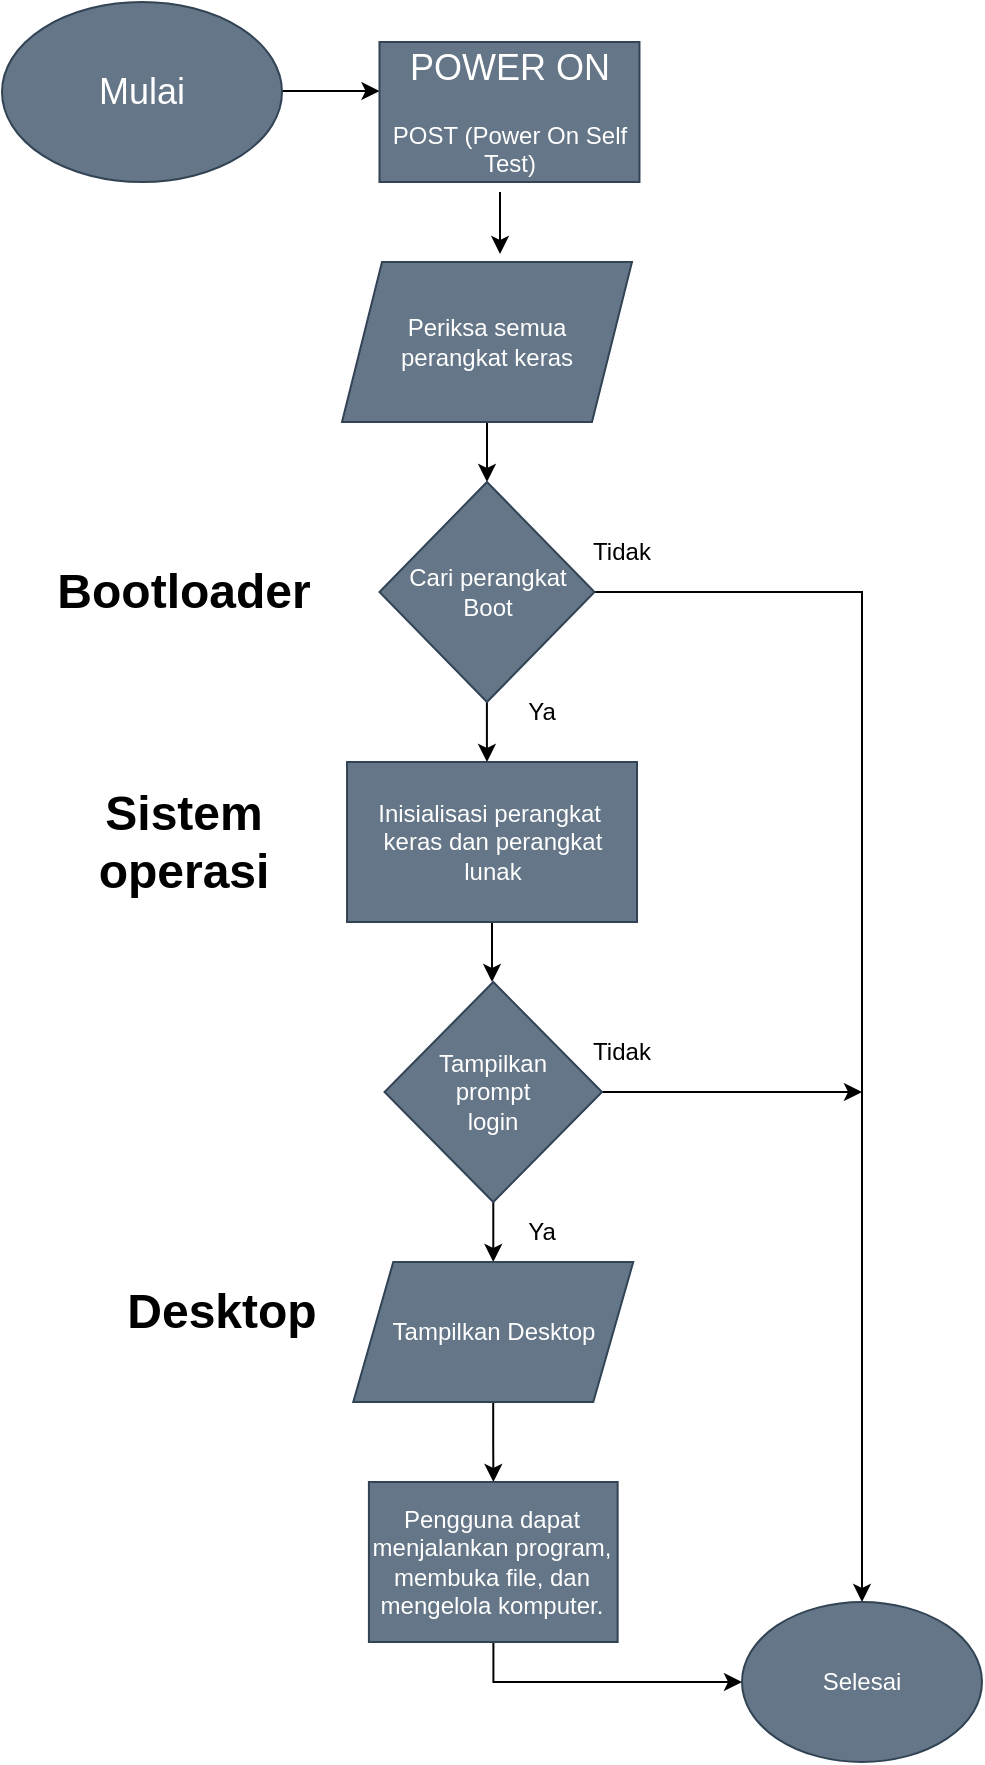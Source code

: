<mxfile version="23.1.8" type="github">
  <diagram name="Halaman-1" id="z07J5baDnEYeyHc21Ukh">
    <mxGraphModel dx="1173" dy="568" grid="1" gridSize="10" guides="1" tooltips="1" connect="1" arrows="1" fold="1" page="1" pageScale="1" pageWidth="827" pageHeight="1169" math="0" shadow="0">
      <root>
        <mxCell id="0" />
        <mxCell id="1" parent="0" />
        <mxCell id="0-bJSz4LQNOg2kQ7naPu-22" style="edgeStyle=orthogonalEdgeStyle;rounded=0;orthogonalLoop=1;jettySize=auto;html=1;entryX=0;entryY=0.5;entryDx=0;entryDy=0;" edge="1" parent="1">
          <mxGeometry relative="1" as="geometry">
            <mxPoint x="145.74" y="64.5" as="sourcePoint" />
            <mxPoint x="198.74" y="64.5" as="targetPoint" />
          </mxGeometry>
        </mxCell>
        <mxCell id="0-bJSz4LQNOg2kQ7naPu-23" style="edgeStyle=orthogonalEdgeStyle;rounded=0;orthogonalLoop=1;jettySize=auto;html=1;" edge="1" parent="1" source="0-bJSz4LQNOg2kQ7naPu-24">
          <mxGeometry relative="1" as="geometry">
            <mxPoint x="252.495" y="260" as="targetPoint" />
          </mxGeometry>
        </mxCell>
        <mxCell id="0-bJSz4LQNOg2kQ7naPu-24" value="Periksa semua&lt;br&gt;perangkat keras" style="shape=parallelogram;perimeter=parallelogramPerimeter;whiteSpace=wrap;html=1;fixedSize=1;fillColor=#647687;fontColor=#ffffff;strokeColor=#314354;" vertex="1" parent="1">
          <mxGeometry x="180" y="150" width="144.99" height="80" as="geometry" />
        </mxCell>
        <mxCell id="0-bJSz4LQNOg2kQ7naPu-25" style="edgeStyle=orthogonalEdgeStyle;rounded=0;orthogonalLoop=1;jettySize=auto;html=1;" edge="1" parent="1" source="0-bJSz4LQNOg2kQ7naPu-27">
          <mxGeometry relative="1" as="geometry">
            <mxPoint x="252.495" y="400" as="targetPoint" />
          </mxGeometry>
        </mxCell>
        <mxCell id="0-bJSz4LQNOg2kQ7naPu-26" style="edgeStyle=orthogonalEdgeStyle;rounded=0;orthogonalLoop=1;jettySize=auto;html=1;exitX=1;exitY=0.5;exitDx=0;exitDy=0;" edge="1" parent="1" source="0-bJSz4LQNOg2kQ7naPu-27" target="0-bJSz4LQNOg2kQ7naPu-41">
          <mxGeometry relative="1" as="geometry">
            <mxPoint x="410" y="315" as="targetPoint" />
          </mxGeometry>
        </mxCell>
        <mxCell id="0-bJSz4LQNOg2kQ7naPu-27" value="Cari perangkat&lt;br&gt;Boot" style="rhombus;whiteSpace=wrap;html=1;fillColor=#647687;fontColor=#ffffff;strokeColor=#314354;" vertex="1" parent="1">
          <mxGeometry x="198.74" y="260" width="107.51" height="110" as="geometry" />
        </mxCell>
        <mxCell id="0-bJSz4LQNOg2kQ7naPu-28" value="Tidak" style="text;strokeColor=none;align=center;fillColor=none;html=1;verticalAlign=middle;whiteSpace=wrap;rounded=0;" vertex="1" parent="1">
          <mxGeometry x="290" y="280" width="60" height="30" as="geometry" />
        </mxCell>
        <mxCell id="0-bJSz4LQNOg2kQ7naPu-29" value="Ya" style="text;strokeColor=none;align=center;fillColor=none;html=1;verticalAlign=middle;whiteSpace=wrap;rounded=0;" vertex="1" parent="1">
          <mxGeometry x="250" y="360" width="60" height="30" as="geometry" />
        </mxCell>
        <mxCell id="0-bJSz4LQNOg2kQ7naPu-30" style="edgeStyle=orthogonalEdgeStyle;rounded=0;orthogonalLoop=1;jettySize=auto;html=1;" edge="1" parent="1" source="0-bJSz4LQNOg2kQ7naPu-31">
          <mxGeometry relative="1" as="geometry">
            <mxPoint x="255.015" y="510" as="targetPoint" />
          </mxGeometry>
        </mxCell>
        <mxCell id="0-bJSz4LQNOg2kQ7naPu-31" value="Inisialisasi perangkat&amp;nbsp;&lt;br&gt;keras dan perangkat&lt;br&gt;lunak" style="rounded=0;whiteSpace=wrap;html=1;fillColor=#647687;fontColor=#ffffff;strokeColor=#314354;" vertex="1" parent="1">
          <mxGeometry x="182.52" y="400" width="144.99" height="80" as="geometry" />
        </mxCell>
        <mxCell id="0-bJSz4LQNOg2kQ7naPu-32" style="edgeStyle=orthogonalEdgeStyle;rounded=0;orthogonalLoop=1;jettySize=auto;html=1;" edge="1" parent="1" source="0-bJSz4LQNOg2kQ7naPu-34">
          <mxGeometry relative="1" as="geometry">
            <mxPoint x="440" y="565" as="targetPoint" />
          </mxGeometry>
        </mxCell>
        <mxCell id="0-bJSz4LQNOg2kQ7naPu-33" style="edgeStyle=orthogonalEdgeStyle;rounded=0;orthogonalLoop=1;jettySize=auto;html=1;" edge="1" parent="1" source="0-bJSz4LQNOg2kQ7naPu-34">
          <mxGeometry relative="1" as="geometry">
            <mxPoint x="255.63" y="650" as="targetPoint" />
          </mxGeometry>
        </mxCell>
        <mxCell id="0-bJSz4LQNOg2kQ7naPu-34" value="Tampilkan&lt;br&gt;prompt&lt;br&gt;login" style="rhombus;whiteSpace=wrap;html=1;fillColor=#647687;fontColor=#ffffff;strokeColor=#314354;" vertex="1" parent="1">
          <mxGeometry x="201.26" y="510" width="108.74" height="110" as="geometry" />
        </mxCell>
        <mxCell id="0-bJSz4LQNOg2kQ7naPu-35" value="Tidak" style="text;strokeColor=none;align=center;fillColor=none;html=1;verticalAlign=middle;whiteSpace=wrap;rounded=0;" vertex="1" parent="1">
          <mxGeometry x="290" y="530" width="60" height="30" as="geometry" />
        </mxCell>
        <mxCell id="0-bJSz4LQNOg2kQ7naPu-36" value="Ya" style="text;strokeColor=none;align=center;fillColor=none;html=1;verticalAlign=middle;whiteSpace=wrap;rounded=0;" vertex="1" parent="1">
          <mxGeometry x="250" y="620" width="60" height="30" as="geometry" />
        </mxCell>
        <mxCell id="0-bJSz4LQNOg2kQ7naPu-37" style="edgeStyle=orthogonalEdgeStyle;rounded=0;orthogonalLoop=1;jettySize=auto;html=1;" edge="1" parent="1" source="0-bJSz4LQNOg2kQ7naPu-38" target="0-bJSz4LQNOg2kQ7naPu-40">
          <mxGeometry relative="1" as="geometry">
            <mxPoint x="255.63" y="750" as="targetPoint" />
          </mxGeometry>
        </mxCell>
        <mxCell id="0-bJSz4LQNOg2kQ7naPu-38" value="Tampilkan Desktop" style="shape=parallelogram;perimeter=parallelogramPerimeter;whiteSpace=wrap;html=1;fixedSize=1;fillColor=#647687;fontColor=#ffffff;strokeColor=#314354;" vertex="1" parent="1">
          <mxGeometry x="185.63" y="650" width="140" height="70" as="geometry" />
        </mxCell>
        <mxCell id="0-bJSz4LQNOg2kQ7naPu-39" style="edgeStyle=orthogonalEdgeStyle;rounded=0;orthogonalLoop=1;jettySize=auto;html=1;" edge="1" parent="1" source="0-bJSz4LQNOg2kQ7naPu-40">
          <mxGeometry relative="1" as="geometry">
            <mxPoint x="380" y="860" as="targetPoint" />
            <Array as="points">
              <mxPoint x="256" y="860" />
            </Array>
          </mxGeometry>
        </mxCell>
        <mxCell id="0-bJSz4LQNOg2kQ7naPu-40" value="Pengguna dapat menjalankan program, membuka file, dan mengelola komputer." style="rounded=0;whiteSpace=wrap;html=1;fillColor=#647687;fontColor=#ffffff;strokeColor=#314354;" vertex="1" parent="1">
          <mxGeometry x="193.45" y="760" width="124.37" height="80" as="geometry" />
        </mxCell>
        <mxCell id="0-bJSz4LQNOg2kQ7naPu-41" value="Selesai" style="ellipse;whiteSpace=wrap;html=1;fillColor=#647687;fontColor=#ffffff;strokeColor=#314354;" vertex="1" parent="1">
          <mxGeometry x="380" y="820" width="120" height="80" as="geometry" />
        </mxCell>
        <mxCell id="0-bJSz4LQNOg2kQ7naPu-42" style="edgeStyle=orthogonalEdgeStyle;rounded=0;orthogonalLoop=1;jettySize=auto;html=1;entryX=0.545;entryY=-0.05;entryDx=0;entryDy=0;entryPerimeter=0;" edge="1" parent="1" target="0-bJSz4LQNOg2kQ7naPu-24">
          <mxGeometry relative="1" as="geometry">
            <mxPoint x="259" y="115" as="sourcePoint" />
          </mxGeometry>
        </mxCell>
        <mxCell id="0-bJSz4LQNOg2kQ7naPu-43" value="&lt;h2 style=&quot;border-color: var(--border-color);&quot;&gt;&lt;span style=&quot;border-color: var(--border-color); font-weight: normal;&quot;&gt;POWER ON&lt;/span&gt;&lt;/h2&gt;&lt;h3&gt;&lt;div style=&quot;border-color: var(--border-color); font-size: 12px;&quot;&gt;&lt;span style=&quot;border-color: var(--border-color); font-weight: normal;&quot;&gt;POST (Power On Self Test)&lt;/span&gt;&lt;/div&gt;&lt;/h3&gt;" style="rounded=0;whiteSpace=wrap;html=1;fillColor=#647687;fontColor=#ffffff;strokeColor=#314354;" vertex="1" parent="1">
          <mxGeometry x="198.74" y="40" width="130" height="70" as="geometry" />
        </mxCell>
        <mxCell id="0-bJSz4LQNOg2kQ7naPu-44" value="&lt;h2&gt;&lt;span style=&quot;font-weight: normal;&quot;&gt;Mulai&lt;/span&gt;&lt;/h2&gt;" style="ellipse;whiteSpace=wrap;html=1;fillColor=#647687;fontColor=#ffffff;strokeColor=#314354;" vertex="1" parent="1">
          <mxGeometry x="10.0" y="20" width="140" height="90" as="geometry" />
        </mxCell>
        <mxCell id="0-bJSz4LQNOg2kQ7naPu-45" value="&lt;h1&gt;Bootloader&lt;/h1&gt;" style="text;strokeColor=none;align=center;fillColor=none;html=1;verticalAlign=middle;whiteSpace=wrap;rounded=0;" vertex="1" parent="1">
          <mxGeometry x="70.63" y="300" width="60" height="30" as="geometry" />
        </mxCell>
        <mxCell id="0-bJSz4LQNOg2kQ7naPu-46" value="&lt;h1&gt;Sistem operasi&lt;/h1&gt;" style="text;strokeColor=none;align=center;fillColor=none;html=1;verticalAlign=middle;whiteSpace=wrap;rounded=0;" vertex="1" parent="1">
          <mxGeometry x="15.63" y="425" width="170" height="30" as="geometry" />
        </mxCell>
        <mxCell id="0-bJSz4LQNOg2kQ7naPu-47" value="&lt;h1&gt;Desktop&lt;/h1&gt;" style="text;strokeColor=none;align=center;fillColor=none;html=1;verticalAlign=middle;whiteSpace=wrap;rounded=0;" vertex="1" parent="1">
          <mxGeometry x="90" y="660" width="60" height="30" as="geometry" />
        </mxCell>
      </root>
    </mxGraphModel>
  </diagram>
</mxfile>
